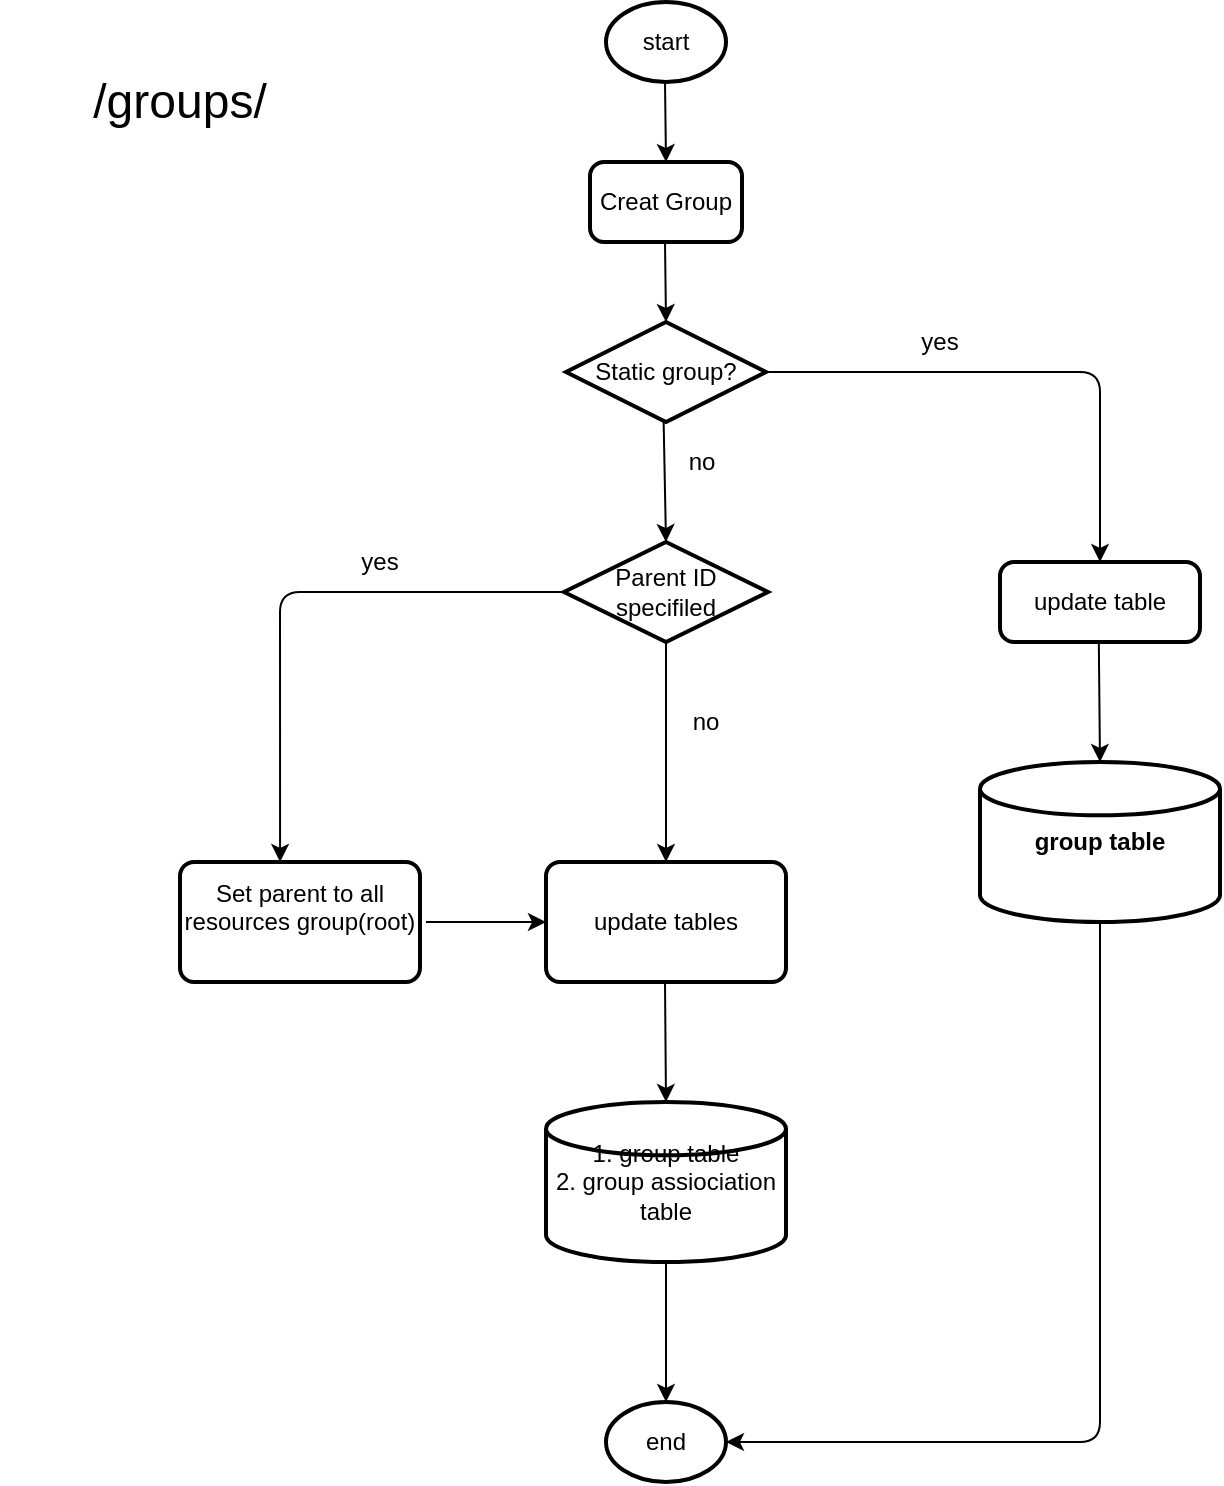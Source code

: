 <mxfile version="12.9.3" type="github" pages="3">
  <diagram id="KagBUMG2eLl4bxCx3WLD" name="createTable">
    <mxGraphModel dx="865" dy="461" grid="1" gridSize="10" guides="1" tooltips="1" connect="1" arrows="1" fold="1" page="1" pageScale="1" pageWidth="827" pageHeight="1169" math="0" shadow="0">
      <root>
        <mxCell id="DDuBjIrmXX7jxwNkTjgw-0" />
        <mxCell id="DDuBjIrmXX7jxwNkTjgw-1" parent="DDuBjIrmXX7jxwNkTjgw-0" />
        <mxCell id="DDuBjIrmXX7jxwNkTjgw-5" value="start" style="strokeWidth=2;html=1;shape=mxgraph.flowchart.start_1;whiteSpace=wrap;" vertex="1" parent="DDuBjIrmXX7jxwNkTjgw-1">
          <mxGeometry x="383" y="50" width="60" height="40" as="geometry" />
        </mxCell>
        <mxCell id="DDuBjIrmXX7jxwNkTjgw-6" value="Creat Group" style="rounded=1;whiteSpace=wrap;html=1;absoluteArcSize=1;arcSize=14;strokeWidth=2;" vertex="1" parent="DDuBjIrmXX7jxwNkTjgw-1">
          <mxGeometry x="375" y="130" width="76" height="40" as="geometry" />
        </mxCell>
        <mxCell id="DDuBjIrmXX7jxwNkTjgw-7" value="Parent ID specifiled" style="strokeWidth=2;html=1;shape=mxgraph.flowchart.decision;whiteSpace=wrap;" vertex="1" parent="DDuBjIrmXX7jxwNkTjgw-1">
          <mxGeometry x="362" y="320" width="102" height="50" as="geometry" />
        </mxCell>
        <mxCell id="DDuBjIrmXX7jxwNkTjgw-8" value="&lt;div&gt;Set parent to all resources group(root)&lt;br&gt;&lt;/div&gt;&lt;div&gt;&lt;br&gt;&lt;/div&gt;" style="rounded=1;whiteSpace=wrap;html=1;absoluteArcSize=1;arcSize=14;strokeWidth=2;" vertex="1" parent="DDuBjIrmXX7jxwNkTjgw-1">
          <mxGeometry x="170" y="480" width="120" height="60" as="geometry" />
        </mxCell>
        <mxCell id="DDuBjIrmXX7jxwNkTjgw-10" value="&lt;div&gt;1. group table&lt;/div&gt;&lt;div&gt;2. group assiociation table&lt;/div&gt;" style="strokeWidth=2;html=1;shape=mxgraph.flowchart.database;whiteSpace=wrap;" vertex="1" parent="DDuBjIrmXX7jxwNkTjgw-1">
          <mxGeometry x="353" y="600" width="120" height="80" as="geometry" />
        </mxCell>
        <mxCell id="DDuBjIrmXX7jxwNkTjgw-11" value="&lt;div&gt;update tables&lt;br&gt;&lt;/div&gt;" style="rounded=1;whiteSpace=wrap;html=1;absoluteArcSize=1;arcSize=14;strokeWidth=2;" vertex="1" parent="DDuBjIrmXX7jxwNkTjgw-1">
          <mxGeometry x="353" y="480" width="120" height="60" as="geometry" />
        </mxCell>
        <mxCell id="DDuBjIrmXX7jxwNkTjgw-12" value="" style="endArrow=classic;html=1;entryX=0.5;entryY=0;entryDx=0;entryDy=0;exitX=0.5;exitY=1;exitDx=0;exitDy=0;exitPerimeter=0;" edge="1" parent="DDuBjIrmXX7jxwNkTjgw-1" source="DDuBjIrmXX7jxwNkTjgw-7" target="DDuBjIrmXX7jxwNkTjgw-11">
          <mxGeometry width="50" height="50" relative="1" as="geometry">
            <mxPoint x="420" y="370" as="sourcePoint" />
            <mxPoint x="420" y="450" as="targetPoint" />
          </mxGeometry>
        </mxCell>
        <mxCell id="DDuBjIrmXX7jxwNkTjgw-14" value="" style="endArrow=classic;html=1;entryX=0.417;entryY=0;entryDx=0;entryDy=0;entryPerimeter=0;exitX=0;exitY=0.5;exitDx=0;exitDy=0;exitPerimeter=0;" edge="1" parent="DDuBjIrmXX7jxwNkTjgw-1" source="DDuBjIrmXX7jxwNkTjgw-7" target="DDuBjIrmXX7jxwNkTjgw-8">
          <mxGeometry width="50" height="50" relative="1" as="geometry">
            <mxPoint x="220" y="440" as="sourcePoint" />
            <mxPoint x="270" y="390" as="targetPoint" />
            <Array as="points">
              <mxPoint x="220" y="345" />
            </Array>
          </mxGeometry>
        </mxCell>
        <mxCell id="DDuBjIrmXX7jxwNkTjgw-15" value="" style="endArrow=classic;html=1;" edge="1" parent="DDuBjIrmXX7jxwNkTjgw-1">
          <mxGeometry width="50" height="50" relative="1" as="geometry">
            <mxPoint x="412.5" y="90" as="sourcePoint" />
            <mxPoint x="413" y="130" as="targetPoint" />
          </mxGeometry>
        </mxCell>
        <mxCell id="DDuBjIrmXX7jxwNkTjgw-16" value="" style="endArrow=classic;html=1;" edge="1" parent="DDuBjIrmXX7jxwNkTjgw-1">
          <mxGeometry width="50" height="50" relative="1" as="geometry">
            <mxPoint x="412.5" y="170" as="sourcePoint" />
            <mxPoint x="413" y="210" as="targetPoint" />
          </mxGeometry>
        </mxCell>
        <mxCell id="DDuBjIrmXX7jxwNkTjgw-17" value="" style="endArrow=classic;html=1;entryX=0.5;entryY=0;entryDx=0;entryDy=0;entryPerimeter=0;" edge="1" parent="DDuBjIrmXX7jxwNkTjgw-1" target="DDuBjIrmXX7jxwNkTjgw-10">
          <mxGeometry width="50" height="50" relative="1" as="geometry">
            <mxPoint x="412.5" y="540" as="sourcePoint" />
            <mxPoint x="413" y="580" as="targetPoint" />
          </mxGeometry>
        </mxCell>
        <mxCell id="DDuBjIrmXX7jxwNkTjgw-18" value="yes" style="text;html=1;strokeColor=none;fillColor=none;align=center;verticalAlign=middle;whiteSpace=wrap;rounded=0;" vertex="1" parent="DDuBjIrmXX7jxwNkTjgw-1">
          <mxGeometry x="250" y="320" width="40" height="20" as="geometry" />
        </mxCell>
        <mxCell id="DDuBjIrmXX7jxwNkTjgw-19" value="no" style="text;html=1;strokeColor=none;fillColor=none;align=center;verticalAlign=middle;whiteSpace=wrap;rounded=0;" vertex="1" parent="DDuBjIrmXX7jxwNkTjgw-1">
          <mxGeometry x="413" y="400" width="40" height="20" as="geometry" />
        </mxCell>
        <mxCell id="NOASVmpPuM6bjoAS4klr-0" value="Static group?" style="strokeWidth=2;html=1;shape=mxgraph.flowchart.decision;whiteSpace=wrap;" vertex="1" parent="DDuBjIrmXX7jxwNkTjgw-1">
          <mxGeometry x="363" y="210" width="100" height="50" as="geometry" />
        </mxCell>
        <mxCell id="NOASVmpPuM6bjoAS4klr-1" value="&lt;div&gt;update table&lt;/div&gt;" style="rounded=1;whiteSpace=wrap;html=1;absoluteArcSize=1;arcSize=14;strokeWidth=2;" vertex="1" parent="DDuBjIrmXX7jxwNkTjgw-1">
          <mxGeometry x="580" y="330" width="100" height="40" as="geometry" />
        </mxCell>
        <mxCell id="NOASVmpPuM6bjoAS4klr-4" value="&lt;div&gt;&lt;b&gt;group table&lt;/b&gt;&lt;/div&gt;" style="strokeWidth=2;html=1;shape=mxgraph.flowchart.database;whiteSpace=wrap;" vertex="1" parent="DDuBjIrmXX7jxwNkTjgw-1">
          <mxGeometry x="570" y="430" width="120" height="80" as="geometry" />
        </mxCell>
        <mxCell id="NOASVmpPuM6bjoAS4klr-5" style="edgeStyle=orthogonalEdgeStyle;rounded=0;orthogonalLoop=1;jettySize=auto;html=1;exitX=0.5;exitY=1;exitDx=0;exitDy=0;exitPerimeter=0;" edge="1" parent="DDuBjIrmXX7jxwNkTjgw-1" source="NOASVmpPuM6bjoAS4klr-4" target="NOASVmpPuM6bjoAS4klr-4">
          <mxGeometry relative="1" as="geometry" />
        </mxCell>
        <mxCell id="NOASVmpPuM6bjoAS4klr-6" value="" style="endArrow=classic;html=1;entryX=0.5;entryY=0;entryDx=0;entryDy=0;entryPerimeter=0;" edge="1" parent="DDuBjIrmXX7jxwNkTjgw-1" target="NOASVmpPuM6bjoAS4klr-4">
          <mxGeometry width="50" height="50" relative="1" as="geometry">
            <mxPoint x="629.41" y="370" as="sourcePoint" />
            <mxPoint x="629.91" y="410" as="targetPoint" />
          </mxGeometry>
        </mxCell>
        <mxCell id="NOASVmpPuM6bjoAS4klr-7" value="" style="endArrow=classic;html=1;exitX=1;exitY=0.5;exitDx=0;exitDy=0;exitPerimeter=0;entryX=0.5;entryY=0;entryDx=0;entryDy=0;" edge="1" parent="DDuBjIrmXX7jxwNkTjgw-1" source="NOASVmpPuM6bjoAS4klr-0" target="NOASVmpPuM6bjoAS4klr-1">
          <mxGeometry width="50" height="50" relative="1" as="geometry">
            <mxPoint x="620" y="240" as="sourcePoint" />
            <mxPoint x="670" y="190" as="targetPoint" />
            <Array as="points">
              <mxPoint x="630" y="235" />
            </Array>
          </mxGeometry>
        </mxCell>
        <mxCell id="NOASVmpPuM6bjoAS4klr-8" value="" style="endArrow=classic;html=1;entryX=0.5;entryY=0;entryDx=0;entryDy=0;entryPerimeter=0;" edge="1" parent="DDuBjIrmXX7jxwNkTjgw-1" target="DDuBjIrmXX7jxwNkTjgw-7">
          <mxGeometry width="50" height="50" relative="1" as="geometry">
            <mxPoint x="411.82" y="260" as="sourcePoint" />
            <mxPoint x="412.32" y="300" as="targetPoint" />
          </mxGeometry>
        </mxCell>
        <mxCell id="NOASVmpPuM6bjoAS4klr-9" value="yes" style="text;html=1;strokeColor=none;fillColor=none;align=center;verticalAlign=middle;whiteSpace=wrap;rounded=0;" vertex="1" parent="DDuBjIrmXX7jxwNkTjgw-1">
          <mxGeometry x="530" y="210" width="40" height="20" as="geometry" />
        </mxCell>
        <mxCell id="NOASVmpPuM6bjoAS4klr-10" value="no" style="text;html=1;strokeColor=none;fillColor=none;align=center;verticalAlign=middle;whiteSpace=wrap;rounded=0;" vertex="1" parent="DDuBjIrmXX7jxwNkTjgw-1">
          <mxGeometry x="411" y="270" width="40" height="20" as="geometry" />
        </mxCell>
        <mxCell id="hCOm5r10PlPheZPPxWWo-0" value="end" style="strokeWidth=2;html=1;shape=mxgraph.flowchart.start_1;whiteSpace=wrap;" vertex="1" parent="DDuBjIrmXX7jxwNkTjgw-1">
          <mxGeometry x="383" y="750" width="60" height="40" as="geometry" />
        </mxCell>
        <mxCell id="hCOm5r10PlPheZPPxWWo-1" value="" style="endArrow=classic;html=1;entryX=1;entryY=0.5;entryDx=0;entryDy=0;entryPerimeter=0;exitX=0.5;exitY=1;exitDx=0;exitDy=0;exitPerimeter=0;" edge="1" parent="DDuBjIrmXX7jxwNkTjgw-1" source="NOASVmpPuM6bjoAS4klr-4" target="hCOm5r10PlPheZPPxWWo-0">
          <mxGeometry width="50" height="50" relative="1" as="geometry">
            <mxPoint x="600" y="550" as="sourcePoint" />
            <mxPoint x="650" y="500" as="targetPoint" />
            <Array as="points">
              <mxPoint x="630" y="770" />
            </Array>
          </mxGeometry>
        </mxCell>
        <mxCell id="hCOm5r10PlPheZPPxWWo-2" value="" style="endArrow=classic;html=1;entryX=0.5;entryY=0;entryDx=0;entryDy=0;entryPerimeter=0;exitX=0.5;exitY=1;exitDx=0;exitDy=0;exitPerimeter=0;" edge="1" parent="DDuBjIrmXX7jxwNkTjgw-1" source="DDuBjIrmXX7jxwNkTjgw-10" target="hCOm5r10PlPheZPPxWWo-0">
          <mxGeometry width="50" height="50" relative="1" as="geometry">
            <mxPoint x="413" y="690" as="sourcePoint" />
            <mxPoint x="410" y="740" as="targetPoint" />
          </mxGeometry>
        </mxCell>
        <mxCell id="hCOm5r10PlPheZPPxWWo-3" value="" style="endArrow=classic;html=1;" edge="1" parent="DDuBjIrmXX7jxwNkTjgw-1">
          <mxGeometry width="50" height="50" relative="1" as="geometry">
            <mxPoint x="293" y="510" as="sourcePoint" />
            <mxPoint x="353" y="510" as="targetPoint" />
          </mxGeometry>
        </mxCell>
        <mxCell id="um9s1oG1Vlsl-ybVm66L-0" value="&lt;div&gt;&lt;font style=&quot;font-size: 24px&quot;&gt;/groups/&lt;/font&gt;&lt;/div&gt;" style="text;html=1;strokeColor=none;fillColor=none;align=center;verticalAlign=middle;whiteSpace=wrap;rounded=0;" vertex="1" parent="DDuBjIrmXX7jxwNkTjgw-1">
          <mxGeometry x="80" y="80" width="180" height="40" as="geometry" />
        </mxCell>
      </root>
    </mxGraphModel>
  </diagram>
  <diagram id="rGwcOpjaG0KLCDccLJ4y" name="AddResourceToGroup">
    <mxGraphModel dx="1221" dy="651" grid="1" gridSize="10" guides="1" tooltips="1" connect="1" arrows="1" fold="1" page="1" pageScale="1" pageWidth="827" pageHeight="1169" math="0" shadow="0">
      <root>
        <mxCell id="0" />
        <mxCell id="1" parent="0" />
        <mxCell id="eLN5-umz3CTnV_QHsfnZ-1" value="start" style="strokeWidth=2;html=1;shape=mxgraph.flowchart.start_1;whiteSpace=wrap;" vertex="1" parent="1">
          <mxGeometry x="384" y="170" width="60" height="40" as="geometry" />
        </mxCell>
        <mxCell id="eLN5-umz3CTnV_QHsfnZ-2" value="Add resources" style="rounded=1;whiteSpace=wrap;html=1;absoluteArcSize=1;arcSize=14;strokeWidth=2;" vertex="1" parent="1">
          <mxGeometry x="376" y="250" width="76" height="40" as="geometry" />
        </mxCell>
        <mxCell id="eLN5-umz3CTnV_QHsfnZ-9" value="" style="endArrow=classic;html=1;" edge="1" parent="1">
          <mxGeometry width="50" height="50" relative="1" as="geometry">
            <mxPoint x="413.5" y="210" as="sourcePoint" />
            <mxPoint x="414.0" y="250" as="targetPoint" />
          </mxGeometry>
        </mxCell>
        <mxCell id="eLN5-umz3CTnV_QHsfnZ-10" value="" style="endArrow=classic;html=1;" edge="1" parent="1">
          <mxGeometry width="50" height="50" relative="1" as="geometry">
            <mxPoint x="413.5" y="290" as="sourcePoint" />
            <mxPoint x="414.0" y="330" as="targetPoint" />
          </mxGeometry>
        </mxCell>
        <mxCell id="eLN5-umz3CTnV_QHsfnZ-14" value="Static group?" style="strokeWidth=2;html=1;shape=mxgraph.flowchart.decision;whiteSpace=wrap;" vertex="1" parent="1">
          <mxGeometry x="364" y="330" width="100" height="50" as="geometry" />
        </mxCell>
        <mxCell id="eLN5-umz3CTnV_QHsfnZ-24" value="response err(403)" style="rounded=1;whiteSpace=wrap;html=1;absoluteArcSize=1;arcSize=14;strokeWidth=2;" vertex="1" parent="1">
          <mxGeometry x="520" y="410" width="100" height="40" as="geometry" />
        </mxCell>
        <mxCell id="eLN5-umz3CTnV_QHsfnZ-26" value="end" style="strokeWidth=2;html=1;shape=mxgraph.flowchart.start_1;whiteSpace=wrap;" vertex="1" parent="1">
          <mxGeometry x="384" y="640" width="60" height="40" as="geometry" />
        </mxCell>
        <mxCell id="LNwHxffEsC6OlSjABzVP-2" value="/groups/{groupID}/resources" style="text;html=1;strokeColor=none;fillColor=none;align=center;verticalAlign=middle;whiteSpace=wrap;rounded=0;" vertex="1" parent="1">
          <mxGeometry x="196" y="200" width="180" height="40" as="geometry" />
        </mxCell>
        <mxCell id="LNwHxffEsC6OlSjABzVP-3" value="update table" style="rounded=1;whiteSpace=wrap;html=1;absoluteArcSize=1;arcSize=14;strokeWidth=2;" vertex="1" parent="1">
          <mxGeometry x="364" y="410" width="100" height="40" as="geometry" />
        </mxCell>
        <mxCell id="8uso1LBaVpEyAJtrflCw-1" value="resource association table" style="strokeWidth=2;html=1;shape=mxgraph.flowchart.database;whiteSpace=wrap;" vertex="1" parent="1">
          <mxGeometry x="360" y="500" width="120" height="70" as="geometry" />
        </mxCell>
        <mxCell id="L2CrHfM56Oep22NLg0B4-1" value="" style="endArrow=classic;html=1;" edge="1" parent="1">
          <mxGeometry width="50" height="50" relative="1" as="geometry">
            <mxPoint x="413" y="380" as="sourcePoint" />
            <mxPoint x="413" y="410" as="targetPoint" />
          </mxGeometry>
        </mxCell>
        <mxCell id="L2CrHfM56Oep22NLg0B4-2" value="" style="endArrow=classic;html=1;entryX=0.44;entryY=-0.002;entryDx=0;entryDy=0;entryPerimeter=0;" edge="1" parent="1" target="8uso1LBaVpEyAJtrflCw-1">
          <mxGeometry width="50" height="50" relative="1" as="geometry">
            <mxPoint x="413" y="450" as="sourcePoint" />
            <mxPoint x="413.5" y="490" as="targetPoint" />
          </mxGeometry>
        </mxCell>
        <mxCell id="L2CrHfM56Oep22NLg0B4-3" value="" style="endArrow=classic;html=1;entryX=0.5;entryY=0;entryDx=0;entryDy=0;entryPerimeter=0;" edge="1" parent="1" target="eLN5-umz3CTnV_QHsfnZ-26">
          <mxGeometry width="50" height="50" relative="1" as="geometry">
            <mxPoint x="413.78" y="570.0" as="sourcePoint" />
            <mxPoint x="413.58" y="619.86" as="targetPoint" />
          </mxGeometry>
        </mxCell>
        <mxCell id="L2CrHfM56Oep22NLg0B4-4" value="" style="endArrow=classic;html=1;entryX=1;entryY=0.5;entryDx=0;entryDy=0;entryPerimeter=0;exitX=0.5;exitY=1;exitDx=0;exitDy=0;" edge="1" parent="1" source="eLN5-umz3CTnV_QHsfnZ-24" target="eLN5-umz3CTnV_QHsfnZ-26">
          <mxGeometry width="50" height="50" relative="1" as="geometry">
            <mxPoint x="570" y="660" as="sourcePoint" />
            <mxPoint x="620" y="610" as="targetPoint" />
            <Array as="points">
              <mxPoint x="570" y="660" />
            </Array>
          </mxGeometry>
        </mxCell>
        <mxCell id="L2CrHfM56Oep22NLg0B4-6" value="" style="endArrow=classic;html=1;entryX=0.44;entryY=-0.002;entryDx=0;entryDy=0;entryPerimeter=0;exitX=1;exitY=0.5;exitDx=0;exitDy=0;exitPerimeter=0;" edge="1" parent="1" source="eLN5-umz3CTnV_QHsfnZ-14">
          <mxGeometry width="50" height="50" relative="1" as="geometry">
            <mxPoint x="570.2" y="360.14" as="sourcePoint" />
            <mxPoint x="570" y="410.0" as="targetPoint" />
            <Array as="points">
              <mxPoint x="570" y="355" />
            </Array>
          </mxGeometry>
        </mxCell>
        <mxCell id="ktgSoohnEE4rRQj6Kh57-1" value="no" style="text;html=1;strokeColor=none;fillColor=none;align=center;verticalAlign=middle;whiteSpace=wrap;rounded=0;" vertex="1" parent="1">
          <mxGeometry x="490" y="330" width="40" height="20" as="geometry" />
        </mxCell>
        <mxCell id="ktgSoohnEE4rRQj6Kh57-2" value="yes" style="text;html=1;strokeColor=none;fillColor=none;align=center;verticalAlign=middle;whiteSpace=wrap;rounded=0;" vertex="1" parent="1">
          <mxGeometry x="414" y="380" width="40" height="20" as="geometry" />
        </mxCell>
      </root>
    </mxGraphModel>
  </diagram>
  <diagram id="bG0DpFNhuvj4mFA7KOu5" name="hierachy">
    <mxGraphModel dx="1038" dy="553" grid="1" gridSize="10" guides="1" tooltips="1" connect="1" arrows="1" fold="1" page="1" pageScale="1" pageWidth="827" pageHeight="1169" math="0" shadow="0">
      <root>
        <mxCell id="0MTib_nrsVBPfyW_cSak-0" />
        <mxCell id="0MTib_nrsVBPfyW_cSak-1" parent="0MTib_nrsVBPfyW_cSak-0" />
        <mxCell id="ean8xZHo3OXTtH5Wh-fg-0" value="patch&amp;nbsp; /groups/{groupID}/parents" style="text;html=1;strokeColor=none;fillColor=none;align=center;verticalAlign=middle;whiteSpace=wrap;rounded=0;" vertex="1" parent="0MTib_nrsVBPfyW_cSak-1">
          <mxGeometry x="60" y="20" width="230" height="50" as="geometry" />
        </mxCell>
        <mxCell id="ean8xZHo3OXTtH5Wh-fg-1" value="All devices" style="ellipse;whiteSpace=wrap;html=1;" vertex="1" parent="0MTib_nrsVBPfyW_cSak-1">
          <mxGeometry x="180" y="120" width="110" height="60" as="geometry" />
        </mxCell>
        <mxCell id="ean8xZHo3OXTtH5Wh-fg-2" value="OS: windows" style="ellipse;whiteSpace=wrap;html=1;" vertex="1" parent="0MTib_nrsVBPfyW_cSak-1">
          <mxGeometry x="180" y="220" width="110" height="60" as="geometry" />
        </mxCell>
        <mxCell id="ean8xZHo3OXTtH5Wh-fg-4" value="IP:xxxx" style="ellipse;whiteSpace=wrap;html=1;" vertex="1" parent="0MTib_nrsVBPfyW_cSak-1">
          <mxGeometry x="180" y="320" width="110" height="60" as="geometry" />
        </mxCell>
        <mxCell id="ean8xZHo3OXTtH5Wh-fg-5" value="Version: xxx" style="ellipse;whiteSpace=wrap;html=1;" vertex="1" parent="0MTib_nrsVBPfyW_cSak-1">
          <mxGeometry x="180" y="410" width="110" height="60" as="geometry" />
        </mxCell>
        <mxCell id="ean8xZHo3OXTtH5Wh-fg-6" value="&lt;font style=&quot;font-size: 18px&quot;&gt;How`s the delete&lt;/font&gt;" style="text;html=1;strokeColor=none;fillColor=none;align=center;verticalAlign=middle;whiteSpace=wrap;rounded=0;" vertex="1" parent="0MTib_nrsVBPfyW_cSak-1">
          <mxGeometry x="414" y="10" width="176" height="55" as="geometry" />
        </mxCell>
        <mxCell id="ean8xZHo3OXTtH5Wh-fg-12" value="" style="endArrow=classic;html=1;" edge="1" parent="0MTib_nrsVBPfyW_cSak-1">
          <mxGeometry width="50" height="50" relative="1" as="geometry">
            <mxPoint x="234.5" y="180" as="sourcePoint" />
            <mxPoint x="234.5" y="220" as="targetPoint" />
          </mxGeometry>
        </mxCell>
        <mxCell id="ean8xZHo3OXTtH5Wh-fg-14" value="" style="endArrow=classic;html=1;" edge="1" parent="0MTib_nrsVBPfyW_cSak-1">
          <mxGeometry width="50" height="50" relative="1" as="geometry">
            <mxPoint x="234.5" y="280" as="sourcePoint" />
            <mxPoint x="235" y="320" as="targetPoint" />
          </mxGeometry>
        </mxCell>
        <mxCell id="ean8xZHo3OXTtH5Wh-fg-15" value="" style="endArrow=classic;html=1;" edge="1" parent="0MTib_nrsVBPfyW_cSak-1">
          <mxGeometry width="50" height="50" relative="1" as="geometry">
            <mxPoint x="234.5" y="380" as="sourcePoint" />
            <mxPoint x="235" y="410" as="targetPoint" />
          </mxGeometry>
        </mxCell>
        <mxCell id="ean8xZHo3OXTtH5Wh-fg-17" value="All devices" style="ellipse;whiteSpace=wrap;html=1;" vertex="1" parent="0MTib_nrsVBPfyW_cSak-1">
          <mxGeometry x="510" y="110" width="110" height="60" as="geometry" />
        </mxCell>
        <mxCell id="ean8xZHo3OXTtH5Wh-fg-18" value="OS: windows" style="ellipse;whiteSpace=wrap;html=1;" vertex="1" parent="0MTib_nrsVBPfyW_cSak-1">
          <mxGeometry x="510" y="210" width="110" height="60" as="geometry" />
        </mxCell>
        <mxCell id="ean8xZHo3OXTtH5Wh-fg-19" value="IP:xxxx" style="ellipse;whiteSpace=wrap;html=1;" vertex="1" parent="0MTib_nrsVBPfyW_cSak-1">
          <mxGeometry x="650" y="320" width="110" height="60" as="geometry" />
        </mxCell>
        <mxCell id="ean8xZHo3OXTtH5Wh-fg-20" value="Version: xxx" style="ellipse;whiteSpace=wrap;html=1;" vertex="1" parent="0MTib_nrsVBPfyW_cSak-1">
          <mxGeometry x="510" y="400" width="110" height="60" as="geometry" />
        </mxCell>
        <mxCell id="ean8xZHo3OXTtH5Wh-fg-21" value="" style="endArrow=classic;html=1;" edge="1" parent="0MTib_nrsVBPfyW_cSak-1">
          <mxGeometry width="50" height="50" relative="1" as="geometry">
            <mxPoint x="564.5" y="170" as="sourcePoint" />
            <mxPoint x="564.5" y="210" as="targetPoint" />
          </mxGeometry>
        </mxCell>
        <mxCell id="ean8xZHo3OXTtH5Wh-fg-22" value="" style="endArrow=classic;html=1;entryX=0.5;entryY=0;entryDx=0;entryDy=0;" edge="1" parent="0MTib_nrsVBPfyW_cSak-1" target="ean8xZHo3OXTtH5Wh-fg-20">
          <mxGeometry width="50" height="50" relative="1" as="geometry">
            <mxPoint x="564.5" y="270" as="sourcePoint" />
            <mxPoint x="565" y="310" as="targetPoint" />
          </mxGeometry>
        </mxCell>
        <mxCell id="ean8xZHo3OXTtH5Wh-fg-24" value="Delete?" style="text;html=1;strokeColor=none;fillColor=none;align=center;verticalAlign=middle;whiteSpace=wrap;rounded=0;" vertex="1" parent="0MTib_nrsVBPfyW_cSak-1">
          <mxGeometry x="350" y="250" width="100" height="50" as="geometry" />
        </mxCell>
        <mxCell id="ean8xZHo3OXTtH5Wh-fg-25" value="&lt;font style=&quot;font-size: 24px&quot;&gt;copy ?&amp;nbsp;&amp;nbsp;&amp;nbsp;&amp;nbsp; what`s the return of this copy. Return all the group created?&lt;/font&gt;" style="text;html=1;strokeColor=none;fillColor=none;align=center;verticalAlign=middle;whiteSpace=wrap;rounded=0;" vertex="1" parent="0MTib_nrsVBPfyW_cSak-1">
          <mxGeometry x="100" y="510" width="490" height="40" as="geometry" />
        </mxCell>
        <mxCell id="ean8xZHo3OXTtH5Wh-fg-27" value="All devices" style="ellipse;whiteSpace=wrap;html=1;" vertex="1" parent="0MTib_nrsVBPfyW_cSak-1">
          <mxGeometry x="150" y="610" width="110" height="60" as="geometry" />
        </mxCell>
        <mxCell id="ean8xZHo3OXTtH5Wh-fg-28" value="OS: windows" style="ellipse;whiteSpace=wrap;html=1;" vertex="1" parent="0MTib_nrsVBPfyW_cSak-1">
          <mxGeometry x="150" y="710" width="110" height="60" as="geometry" />
        </mxCell>
        <mxCell id="ean8xZHo3OXTtH5Wh-fg-29" value="IP:xxxx" style="ellipse;whiteSpace=wrap;html=1;" vertex="1" parent="0MTib_nrsVBPfyW_cSak-1">
          <mxGeometry x="150" y="810" width="110" height="60" as="geometry" />
        </mxCell>
        <mxCell id="ean8xZHo3OXTtH5Wh-fg-30" value="Version: xxx" style="ellipse;whiteSpace=wrap;html=1;" vertex="1" parent="0MTib_nrsVBPfyW_cSak-1">
          <mxGeometry x="150" y="900" width="110" height="60" as="geometry" />
        </mxCell>
        <mxCell id="ean8xZHo3OXTtH5Wh-fg-31" value="" style="endArrow=classic;html=1;" edge="1" parent="0MTib_nrsVBPfyW_cSak-1">
          <mxGeometry width="50" height="50" relative="1" as="geometry">
            <mxPoint x="204.5" y="670" as="sourcePoint" />
            <mxPoint x="204.5" y="710" as="targetPoint" />
          </mxGeometry>
        </mxCell>
        <mxCell id="ean8xZHo3OXTtH5Wh-fg-32" value="" style="endArrow=classic;html=1;" edge="1" parent="0MTib_nrsVBPfyW_cSak-1">
          <mxGeometry width="50" height="50" relative="1" as="geometry">
            <mxPoint x="204.5" y="770" as="sourcePoint" />
            <mxPoint x="205" y="810" as="targetPoint" />
          </mxGeometry>
        </mxCell>
        <mxCell id="ean8xZHo3OXTtH5Wh-fg-33" value="" style="endArrow=classic;html=1;" edge="1" parent="0MTib_nrsVBPfyW_cSak-1">
          <mxGeometry width="50" height="50" relative="1" as="geometry">
            <mxPoint x="204.5" y="870" as="sourcePoint" />
            <mxPoint x="205" y="900" as="targetPoint" />
          </mxGeometry>
        </mxCell>
        <mxCell id="ean8xZHo3OXTtH5Wh-fg-36" value="OS: windows" style="ellipse;whiteSpace=wrap;html=1;" vertex="1" parent="0MTib_nrsVBPfyW_cSak-1">
          <mxGeometry x="460" y="710" width="110" height="60" as="geometry" />
        </mxCell>
        <mxCell id="ean8xZHo3OXTtH5Wh-fg-37" value="IP:xxxx" style="ellipse;whiteSpace=wrap;html=1;" vertex="1" parent="0MTib_nrsVBPfyW_cSak-1">
          <mxGeometry x="460" y="810" width="110" height="60" as="geometry" />
        </mxCell>
        <mxCell id="ean8xZHo3OXTtH5Wh-fg-38" value="Version: xxx" style="ellipse;whiteSpace=wrap;html=1;" vertex="1" parent="0MTib_nrsVBPfyW_cSak-1">
          <mxGeometry x="460" y="900" width="110" height="60" as="geometry" />
        </mxCell>
        <mxCell id="ean8xZHo3OXTtH5Wh-fg-39" value="" style="endArrow=classic;html=1;" edge="1" parent="0MTib_nrsVBPfyW_cSak-1" source="ean8xZHo3OXTtH5Wh-fg-27">
          <mxGeometry width="50" height="50" relative="1" as="geometry">
            <mxPoint x="514.5" y="670" as="sourcePoint" />
            <mxPoint x="514.5" y="710" as="targetPoint" />
          </mxGeometry>
        </mxCell>
        <mxCell id="ean8xZHo3OXTtH5Wh-fg-40" value="" style="endArrow=classic;html=1;" edge="1" parent="0MTib_nrsVBPfyW_cSak-1">
          <mxGeometry width="50" height="50" relative="1" as="geometry">
            <mxPoint x="514.5" y="770" as="sourcePoint" />
            <mxPoint x="515" y="810" as="targetPoint" />
          </mxGeometry>
        </mxCell>
        <mxCell id="ean8xZHo3OXTtH5Wh-fg-41" value="" style="endArrow=classic;html=1;" edge="1" parent="0MTib_nrsVBPfyW_cSak-1">
          <mxGeometry width="50" height="50" relative="1" as="geometry">
            <mxPoint x="514.5" y="870" as="sourcePoint" />
            <mxPoint x="515" y="900" as="targetPoint" />
          </mxGeometry>
        </mxCell>
        <mxCell id="ean8xZHo3OXTtH5Wh-fg-42" value="Grp1&amp;nbsp;&amp;nbsp; public" style="text;html=1;strokeColor=none;fillColor=none;align=center;verticalAlign=middle;whiteSpace=wrap;rounded=0;" vertex="1" parent="0MTib_nrsVBPfyW_cSak-1">
          <mxGeometry x="250" y="600" width="120" height="20" as="geometry" />
        </mxCell>
        <mxCell id="ean8xZHo3OXTtH5Wh-fg-43" value="Grp2&amp;nbsp; public" style="text;html=1;strokeColor=none;fillColor=none;align=center;verticalAlign=middle;whiteSpace=wrap;rounded=0;" vertex="1" parent="0MTib_nrsVBPfyW_cSak-1">
          <mxGeometry x="280" y="730" width="40" height="20" as="geometry" />
        </mxCell>
        <mxCell id="ean8xZHo3OXTtH5Wh-fg-45" value="&lt;div&gt;Grp3&lt;br&gt;&lt;/div&gt;&lt;div&gt;public&lt;/div&gt;" style="text;html=1;strokeColor=none;fillColor=none;align=center;verticalAlign=middle;whiteSpace=wrap;rounded=0;" vertex="1" parent="0MTib_nrsVBPfyW_cSak-1">
          <mxGeometry x="280" y="830" width="40" height="20" as="geometry" />
        </mxCell>
        <mxCell id="ean8xZHo3OXTtH5Wh-fg-46" value="&lt;div&gt;Grp4&lt;/div&gt;&lt;div&gt;public&lt;/div&gt;" style="text;html=1;strokeColor=none;fillColor=none;align=center;verticalAlign=middle;whiteSpace=wrap;rounded=0;" vertex="1" parent="0MTib_nrsVBPfyW_cSak-1">
          <mxGeometry x="280" y="930" width="40" height="20" as="geometry" />
        </mxCell>
        <mxCell id="ean8xZHo3OXTtH5Wh-fg-47" value="&lt;div&gt;Grp5&lt;/div&gt;&lt;div&gt;Private&lt;/div&gt;" style="text;html=1;strokeColor=none;fillColor=none;align=center;verticalAlign=middle;whiteSpace=wrap;rounded=0;" vertex="1" parent="0MTib_nrsVBPfyW_cSak-1">
          <mxGeometry x="600" y="730" width="40" height="20" as="geometry" />
        </mxCell>
        <mxCell id="ean8xZHo3OXTtH5Wh-fg-48" value="&lt;div&gt;Grp6&lt;/div&gt;&lt;div&gt;Private&lt;/div&gt;" style="text;html=1;strokeColor=none;fillColor=none;align=center;verticalAlign=middle;whiteSpace=wrap;rounded=0;" vertex="1" parent="0MTib_nrsVBPfyW_cSak-1">
          <mxGeometry x="600" y="840" width="40" height="20" as="geometry" />
        </mxCell>
        <mxCell id="ean8xZHo3OXTtH5Wh-fg-49" value="&lt;div&gt;Grp7&lt;/div&gt;&lt;div&gt;Private&lt;/div&gt;" style="text;html=1;strokeColor=none;fillColor=none;align=center;verticalAlign=middle;whiteSpace=wrap;rounded=0;" vertex="1" parent="0MTib_nrsVBPfyW_cSak-1">
          <mxGeometry x="600" y="930" width="40" height="20" as="geometry" />
        </mxCell>
      </root>
    </mxGraphModel>
  </diagram>
</mxfile>
